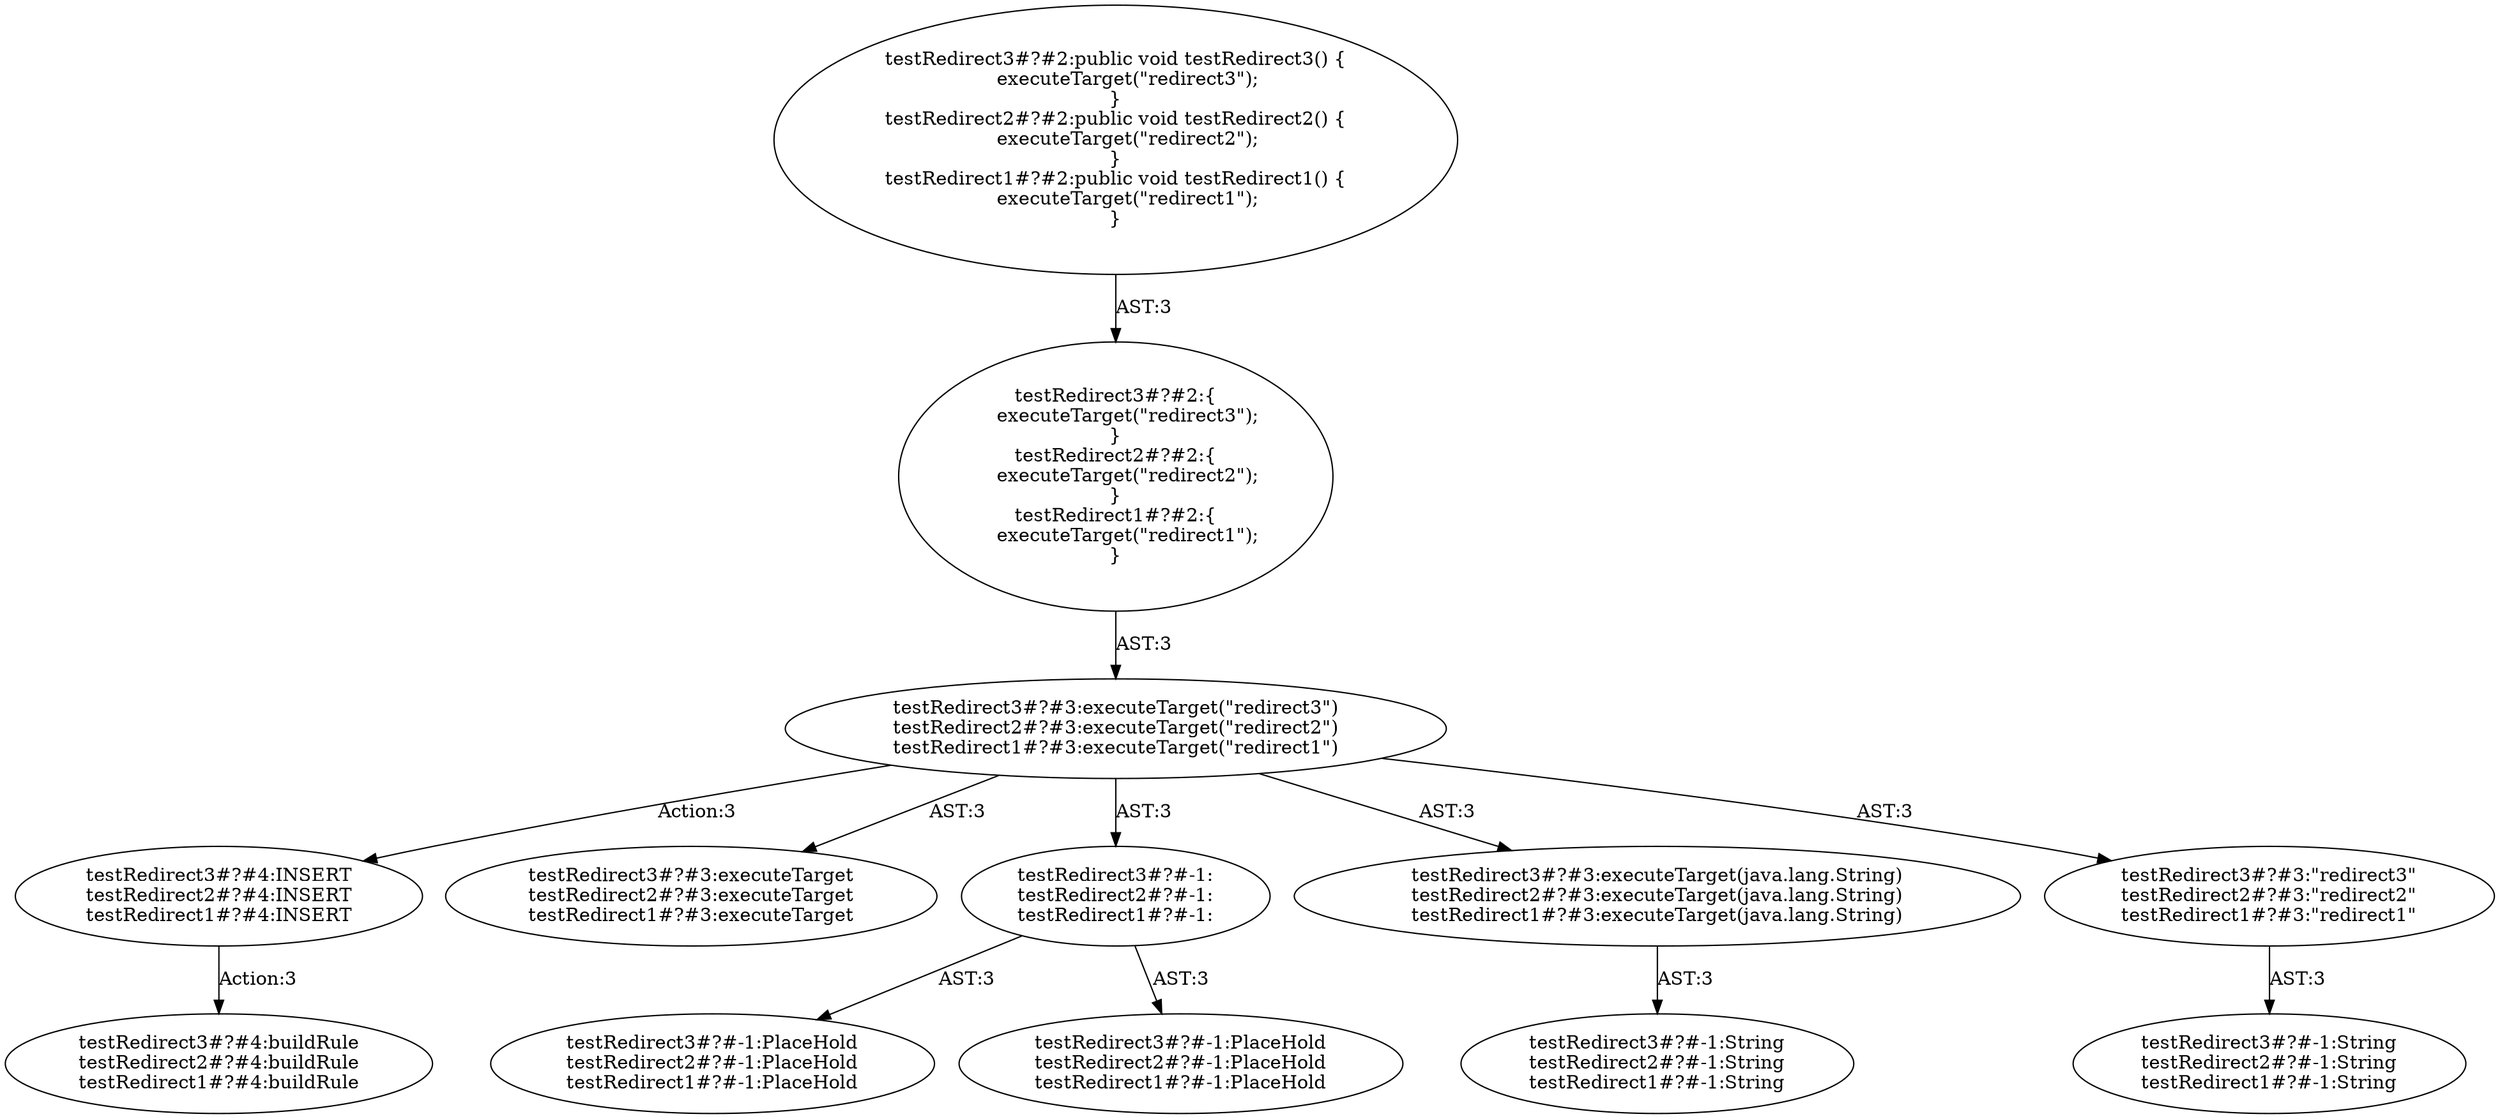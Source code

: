 digraph "Pattern" {
0 [label="testRedirect3#?#4:INSERT
testRedirect2#?#4:INSERT
testRedirect1#?#4:INSERT" shape=ellipse]
1 [label="testRedirect3#?#3:executeTarget(\"redirect3\")
testRedirect2#?#3:executeTarget(\"redirect2\")
testRedirect1#?#3:executeTarget(\"redirect1\")" shape=ellipse]
2 [label="testRedirect3#?#2:\{
    executeTarget(\"redirect3\");
\}
testRedirect2#?#2:\{
    executeTarget(\"redirect2\");
\}
testRedirect1#?#2:\{
    executeTarget(\"redirect1\");
\}" shape=ellipse]
3 [label="testRedirect3#?#2:public void testRedirect3() \{
    executeTarget(\"redirect3\");
\}
testRedirect2#?#2:public void testRedirect2() \{
    executeTarget(\"redirect2\");
\}
testRedirect1#?#2:public void testRedirect1() \{
    executeTarget(\"redirect1\");
\}" shape=ellipse]
4 [label="testRedirect3#?#3:executeTarget
testRedirect2#?#3:executeTarget
testRedirect1#?#3:executeTarget" shape=ellipse]
5 [label="testRedirect3#?#-1:
testRedirect2#?#-1:
testRedirect1#?#-1:" shape=ellipse]
6 [label="testRedirect3#?#-1:PlaceHold
testRedirect2#?#-1:PlaceHold
testRedirect1#?#-1:PlaceHold" shape=ellipse]
7 [label="testRedirect3#?#-1:PlaceHold
testRedirect2#?#-1:PlaceHold
testRedirect1#?#-1:PlaceHold" shape=ellipse]
8 [label="testRedirect3#?#3:executeTarget(java.lang.String)
testRedirect2#?#3:executeTarget(java.lang.String)
testRedirect1#?#3:executeTarget(java.lang.String)" shape=ellipse]
9 [label="testRedirect3#?#-1:String
testRedirect2#?#-1:String
testRedirect1#?#-1:String" shape=ellipse]
10 [label="testRedirect3#?#3:\"redirect3\"
testRedirect2#?#3:\"redirect2\"
testRedirect1#?#3:\"redirect1\"" shape=ellipse]
11 [label="testRedirect3#?#-1:String
testRedirect2#?#-1:String
testRedirect1#?#-1:String" shape=ellipse]
12 [label="testRedirect3#?#4:buildRule
testRedirect2#?#4:buildRule
testRedirect1#?#4:buildRule" shape=ellipse]
0 -> 12 [label="Action:3"];
1 -> 0 [label="Action:3"];
1 -> 4 [label="AST:3"];
1 -> 5 [label="AST:3"];
1 -> 8 [label="AST:3"];
1 -> 10 [label="AST:3"];
2 -> 1 [label="AST:3"];
3 -> 2 [label="AST:3"];
5 -> 6 [label="AST:3"];
5 -> 7 [label="AST:3"];
8 -> 9 [label="AST:3"];
10 -> 11 [label="AST:3"];
}